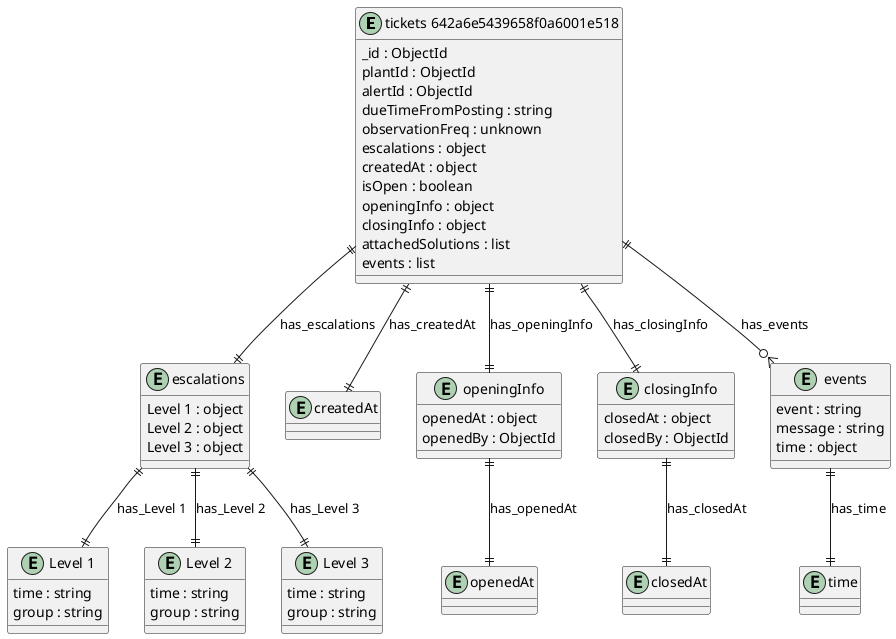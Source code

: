 @startuml tickets_642a6e5439658f0a6001e518_Diagram

entity "tickets 642a6e5439658f0a6001e518" as tickets_642a6e5439658f0a6001e518 {
  _id : ObjectId
  plantId : ObjectId
  alertId : ObjectId
  dueTimeFromPosting : string
  observationFreq : unknown
  escalations : object
  createdAt : object
  isOpen : boolean
  openingInfo : object
  closingInfo : object
  attachedSolutions : list
  events : list
}

entity "escalations" as escalations {
  Level 1 : object
  Level 2 : object
  Level 3 : object
}

entity "Level 1" as Level_1 {
  time : string
  group : string
}

entity "Level 2" as Level_2 {
  time : string
  group : string
}

entity "Level 3" as Level_3 {
  time : string
  group : string
}

entity "createdAt" as createdAt {
}

entity "openingInfo" as openingInfo {
  openedAt : object
  openedBy : ObjectId
}

entity "openedAt" as openedAt {
}

entity "closingInfo" as closingInfo {
  closedAt : object
  closedBy : ObjectId
}

entity "closedAt" as closedAt {
}

entity "events" as events {
  event : string
  message : string
  time : object
}

entity "time" as time {
}

' // Relationships
tickets_642a6e5439658f0a6001e518 ||--|| escalations : has_escalations
escalations ||--|| Level_1 : has_Level 1
escalations ||--|| Level_2 : has_Level 2
escalations ||--|| Level_3 : has_Level 3
tickets_642a6e5439658f0a6001e518 ||--|| createdAt : has_createdAt
tickets_642a6e5439658f0a6001e518 ||--|| openingInfo : has_openingInfo
openingInfo ||--|| openedAt : has_openedAt
tickets_642a6e5439658f0a6001e518 ||--|| closingInfo : has_closingInfo
closingInfo ||--|| closedAt : has_closedAt
tickets_642a6e5439658f0a6001e518 ||--o{ events : has_events
events ||--|| time : has_time
@enduml